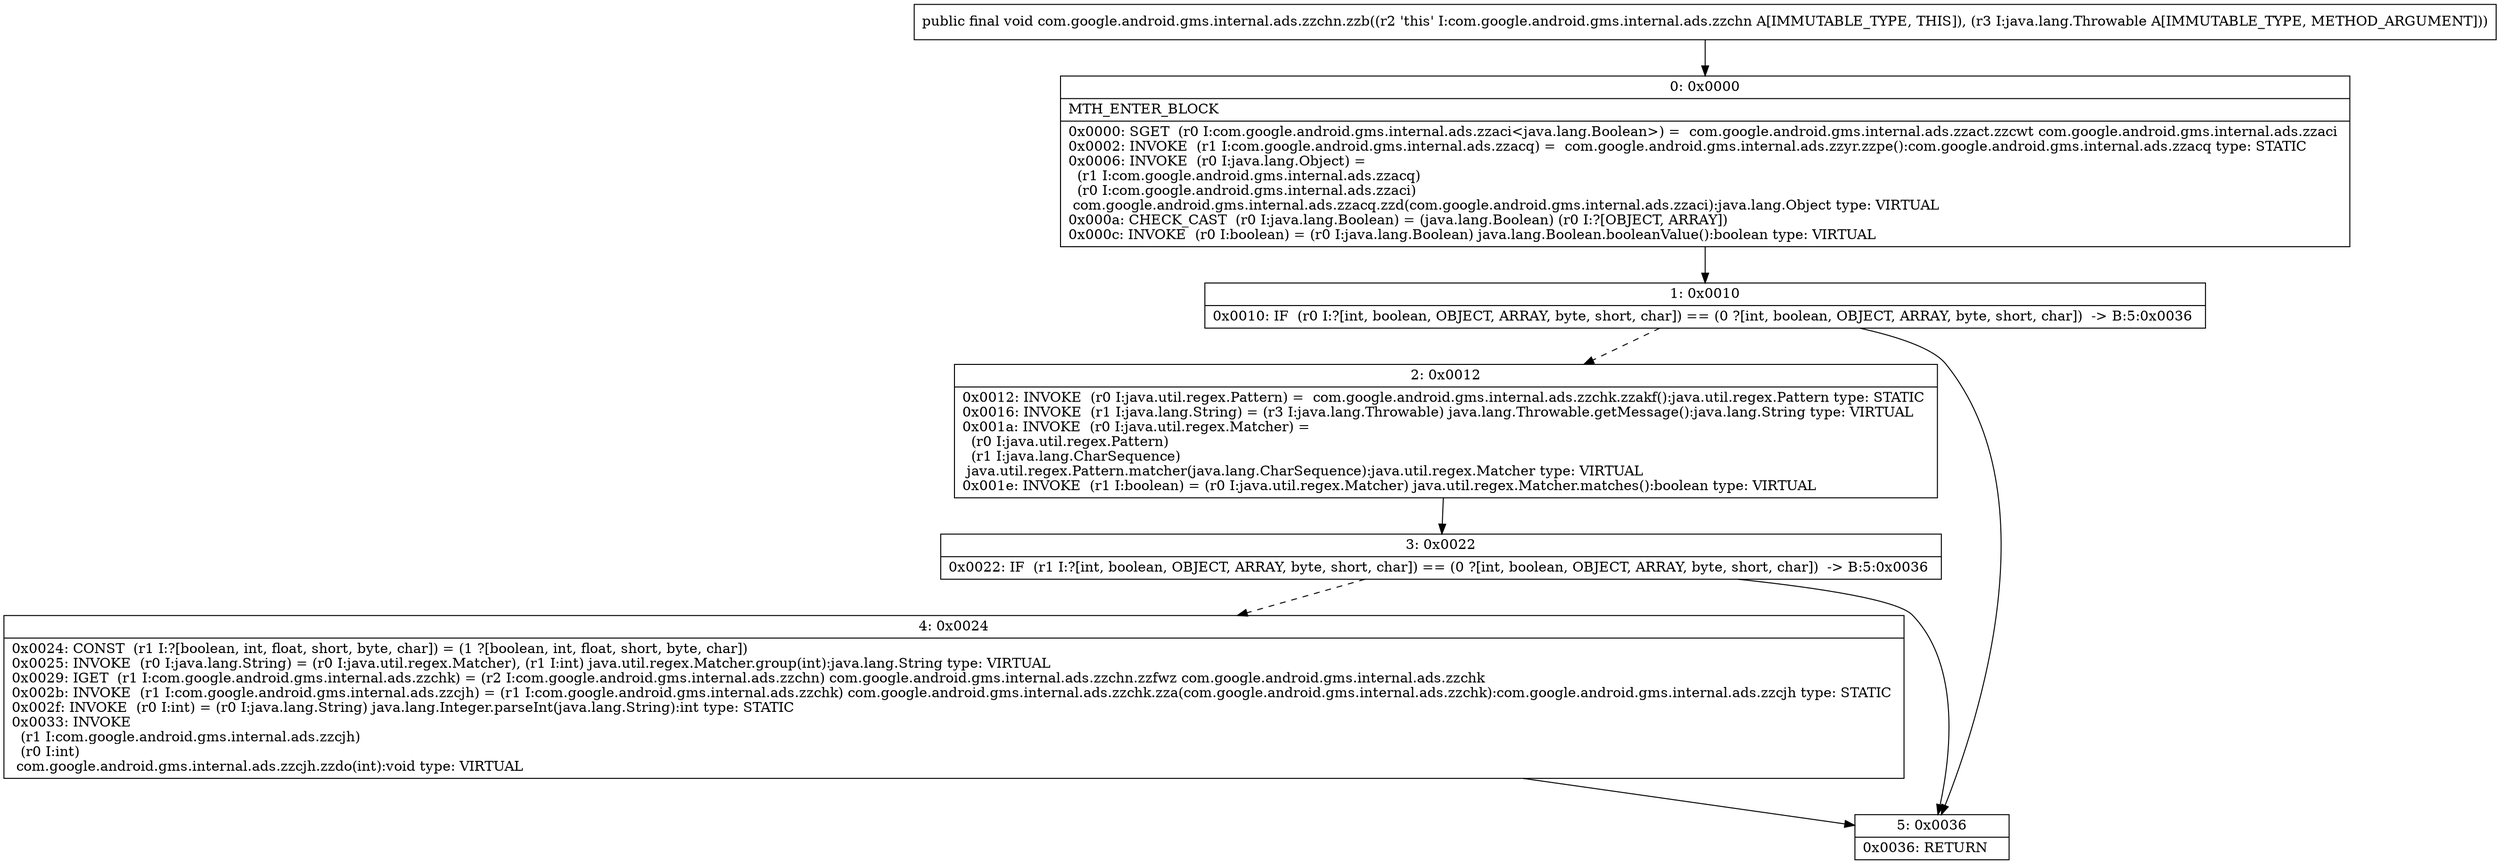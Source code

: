 digraph "CFG forcom.google.android.gms.internal.ads.zzchn.zzb(Ljava\/lang\/Throwable;)V" {
Node_0 [shape=record,label="{0\:\ 0x0000|MTH_ENTER_BLOCK\l|0x0000: SGET  (r0 I:com.google.android.gms.internal.ads.zzaci\<java.lang.Boolean\>) =  com.google.android.gms.internal.ads.zzact.zzcwt com.google.android.gms.internal.ads.zzaci \l0x0002: INVOKE  (r1 I:com.google.android.gms.internal.ads.zzacq) =  com.google.android.gms.internal.ads.zzyr.zzpe():com.google.android.gms.internal.ads.zzacq type: STATIC \l0x0006: INVOKE  (r0 I:java.lang.Object) = \l  (r1 I:com.google.android.gms.internal.ads.zzacq)\l  (r0 I:com.google.android.gms.internal.ads.zzaci)\l com.google.android.gms.internal.ads.zzacq.zzd(com.google.android.gms.internal.ads.zzaci):java.lang.Object type: VIRTUAL \l0x000a: CHECK_CAST  (r0 I:java.lang.Boolean) = (java.lang.Boolean) (r0 I:?[OBJECT, ARRAY]) \l0x000c: INVOKE  (r0 I:boolean) = (r0 I:java.lang.Boolean) java.lang.Boolean.booleanValue():boolean type: VIRTUAL \l}"];
Node_1 [shape=record,label="{1\:\ 0x0010|0x0010: IF  (r0 I:?[int, boolean, OBJECT, ARRAY, byte, short, char]) == (0 ?[int, boolean, OBJECT, ARRAY, byte, short, char])  \-\> B:5:0x0036 \l}"];
Node_2 [shape=record,label="{2\:\ 0x0012|0x0012: INVOKE  (r0 I:java.util.regex.Pattern) =  com.google.android.gms.internal.ads.zzchk.zzakf():java.util.regex.Pattern type: STATIC \l0x0016: INVOKE  (r1 I:java.lang.String) = (r3 I:java.lang.Throwable) java.lang.Throwable.getMessage():java.lang.String type: VIRTUAL \l0x001a: INVOKE  (r0 I:java.util.regex.Matcher) = \l  (r0 I:java.util.regex.Pattern)\l  (r1 I:java.lang.CharSequence)\l java.util.regex.Pattern.matcher(java.lang.CharSequence):java.util.regex.Matcher type: VIRTUAL \l0x001e: INVOKE  (r1 I:boolean) = (r0 I:java.util.regex.Matcher) java.util.regex.Matcher.matches():boolean type: VIRTUAL \l}"];
Node_3 [shape=record,label="{3\:\ 0x0022|0x0022: IF  (r1 I:?[int, boolean, OBJECT, ARRAY, byte, short, char]) == (0 ?[int, boolean, OBJECT, ARRAY, byte, short, char])  \-\> B:5:0x0036 \l}"];
Node_4 [shape=record,label="{4\:\ 0x0024|0x0024: CONST  (r1 I:?[boolean, int, float, short, byte, char]) = (1 ?[boolean, int, float, short, byte, char]) \l0x0025: INVOKE  (r0 I:java.lang.String) = (r0 I:java.util.regex.Matcher), (r1 I:int) java.util.regex.Matcher.group(int):java.lang.String type: VIRTUAL \l0x0029: IGET  (r1 I:com.google.android.gms.internal.ads.zzchk) = (r2 I:com.google.android.gms.internal.ads.zzchn) com.google.android.gms.internal.ads.zzchn.zzfwz com.google.android.gms.internal.ads.zzchk \l0x002b: INVOKE  (r1 I:com.google.android.gms.internal.ads.zzcjh) = (r1 I:com.google.android.gms.internal.ads.zzchk) com.google.android.gms.internal.ads.zzchk.zza(com.google.android.gms.internal.ads.zzchk):com.google.android.gms.internal.ads.zzcjh type: STATIC \l0x002f: INVOKE  (r0 I:int) = (r0 I:java.lang.String) java.lang.Integer.parseInt(java.lang.String):int type: STATIC \l0x0033: INVOKE  \l  (r1 I:com.google.android.gms.internal.ads.zzcjh)\l  (r0 I:int)\l com.google.android.gms.internal.ads.zzcjh.zzdo(int):void type: VIRTUAL \l}"];
Node_5 [shape=record,label="{5\:\ 0x0036|0x0036: RETURN   \l}"];
MethodNode[shape=record,label="{public final void com.google.android.gms.internal.ads.zzchn.zzb((r2 'this' I:com.google.android.gms.internal.ads.zzchn A[IMMUTABLE_TYPE, THIS]), (r3 I:java.lang.Throwable A[IMMUTABLE_TYPE, METHOD_ARGUMENT])) }"];
MethodNode -> Node_0;
Node_0 -> Node_1;
Node_1 -> Node_2[style=dashed];
Node_1 -> Node_5;
Node_2 -> Node_3;
Node_3 -> Node_4[style=dashed];
Node_3 -> Node_5;
Node_4 -> Node_5;
}

